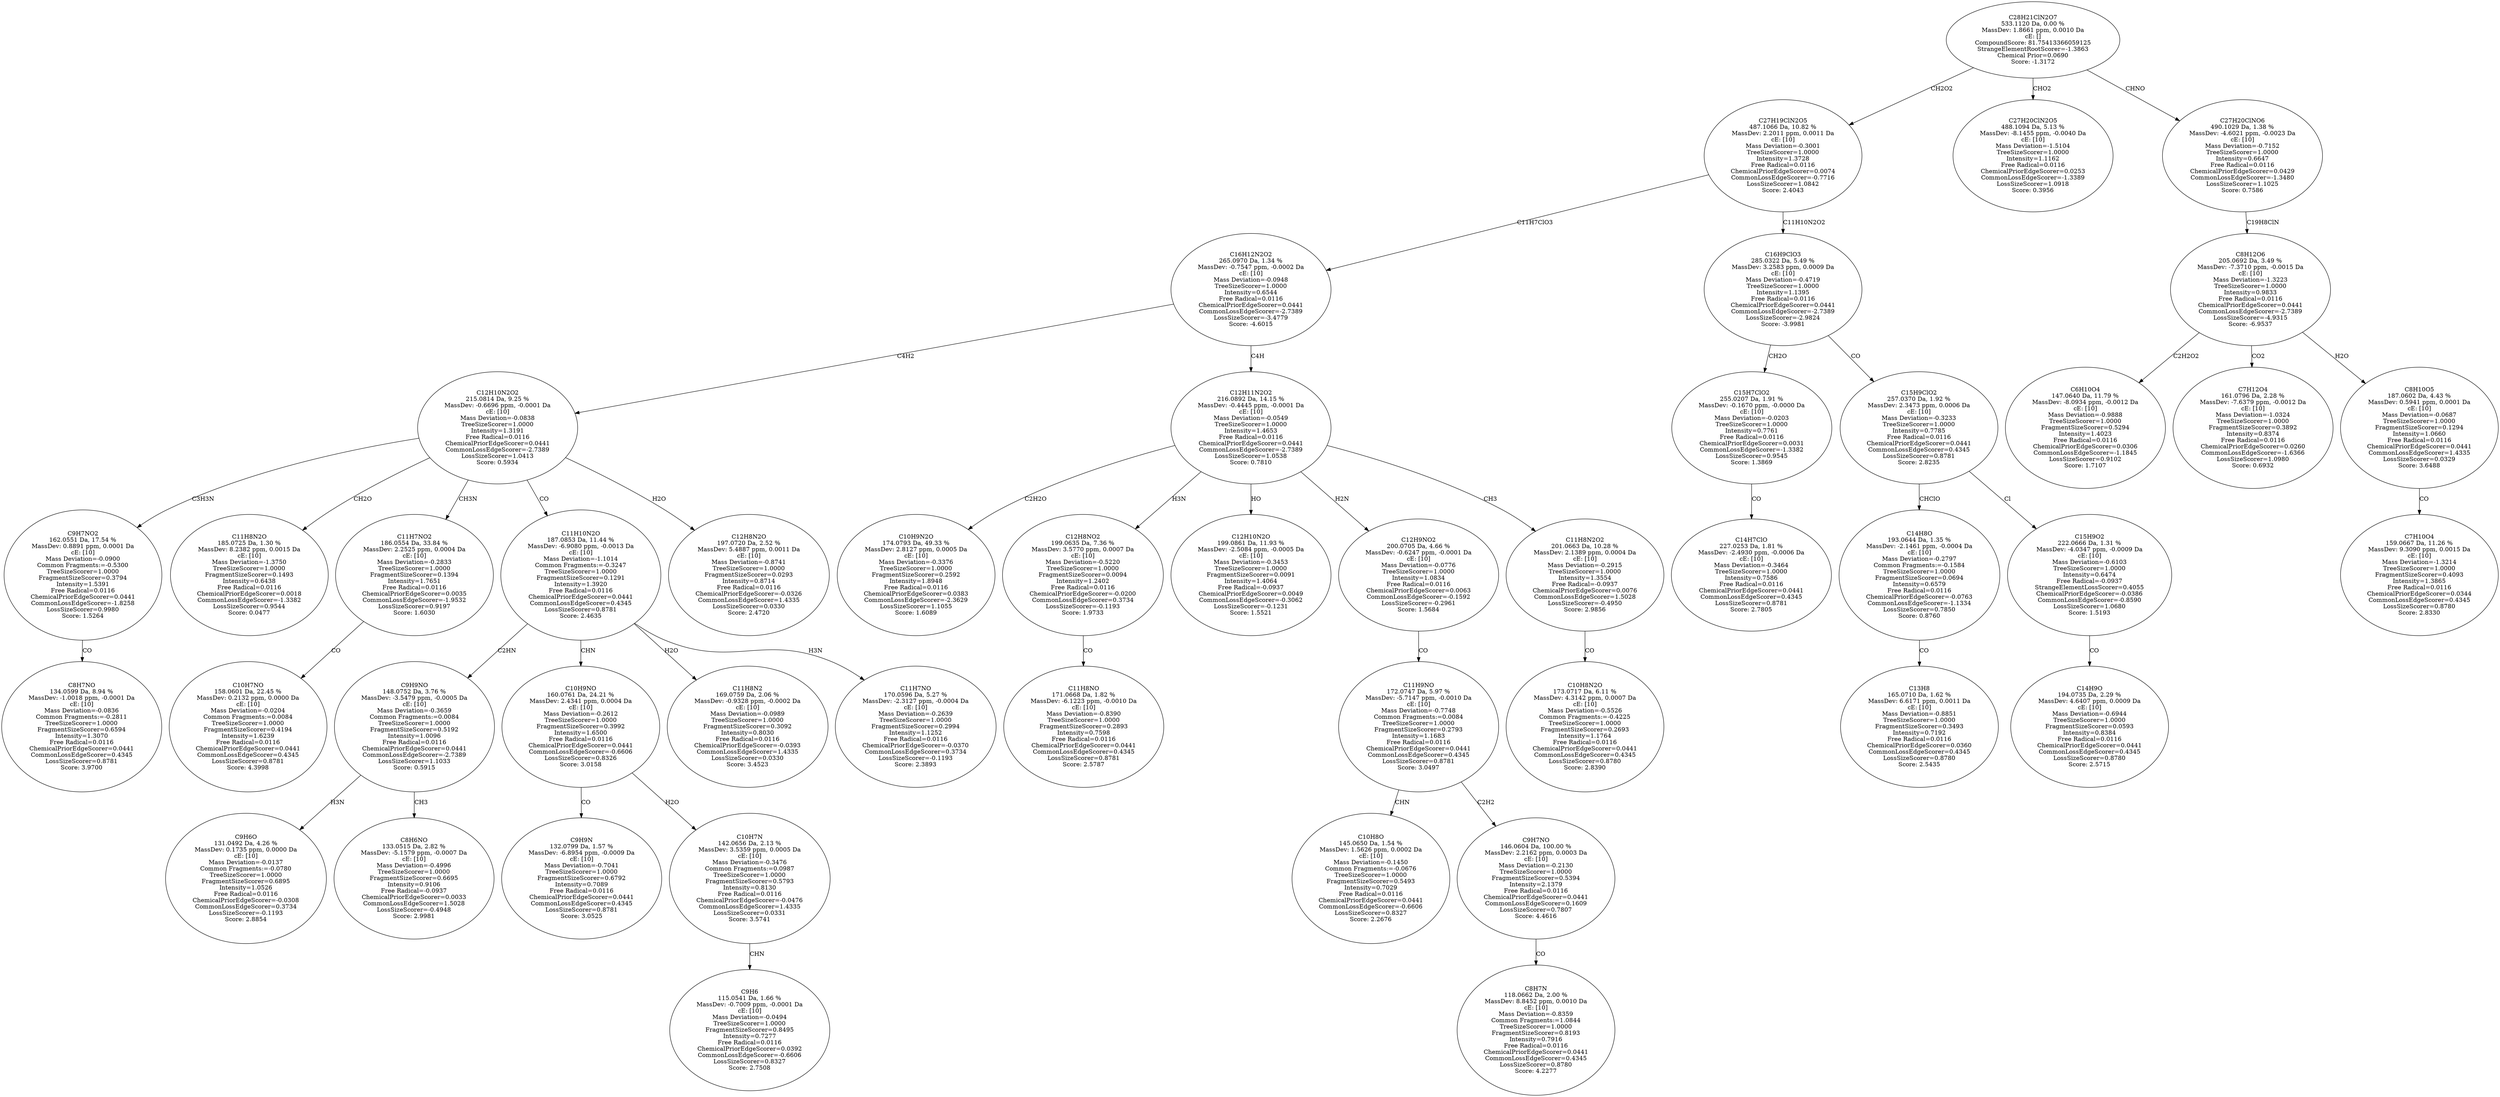 strict digraph {
v1 [label="C8H7NO\n134.0599 Da, 8.94 %\nMassDev: -1.0018 ppm, -0.0001 Da\ncE: [10]\nMass Deviation=-0.0836\nCommon Fragments:=-0.2811\nTreeSizeScorer=1.0000\nFragmentSizeScorer=0.6594\nIntensity=1.3070\nFree Radical=0.0116\nChemicalPriorEdgeScorer=0.0441\nCommonLossEdgeScorer=0.4345\nLossSizeScorer=0.8781\nScore: 3.9700"];
v2 [label="C9H7NO2\n162.0551 Da, 17.54 %\nMassDev: 0.8891 ppm, 0.0001 Da\ncE: [10]\nMass Deviation=-0.0900\nCommon Fragments:=-0.5300\nTreeSizeScorer=1.0000\nFragmentSizeScorer=0.3794\nIntensity=1.5391\nFree Radical=0.0116\nChemicalPriorEdgeScorer=0.0441\nCommonLossEdgeScorer=-1.8258\nLossSizeScorer=0.9980\nScore: 1.5264"];
v3 [label="C11H8N2O\n185.0725 Da, 1.30 %\nMassDev: 8.2382 ppm, 0.0015 Da\ncE: [10]\nMass Deviation=-1.3750\nTreeSizeScorer=1.0000\nFragmentSizeScorer=0.1493\nIntensity=0.6438\nFree Radical=0.0116\nChemicalPriorEdgeScorer=0.0018\nCommonLossEdgeScorer=-1.3382\nLossSizeScorer=0.9544\nScore: 0.0477"];
v4 [label="C10H7NO\n158.0601 Da, 22.45 %\nMassDev: 0.2132 ppm, 0.0000 Da\ncE: [10]\nMass Deviation=-0.0204\nCommon Fragments:=0.0084\nTreeSizeScorer=1.0000\nFragmentSizeScorer=0.4194\nIntensity=1.6239\nFree Radical=0.0116\nChemicalPriorEdgeScorer=0.0441\nCommonLossEdgeScorer=0.4345\nLossSizeScorer=0.8781\nScore: 4.3998"];
v5 [label="C11H7NO2\n186.0554 Da, 33.84 %\nMassDev: 2.2525 ppm, 0.0004 Da\ncE: [10]\nMass Deviation=-0.2833\nTreeSizeScorer=1.0000\nFragmentSizeScorer=0.1394\nIntensity=1.7651\nFree Radical=0.0116\nChemicalPriorEdgeScorer=0.0035\nCommonLossEdgeScorer=-1.9532\nLossSizeScorer=0.9197\nScore: 1.6030"];
v6 [label="C9H6O\n131.0492 Da, 4.26 %\nMassDev: 0.1735 ppm, 0.0000 Da\ncE: [10]\nMass Deviation=-0.0137\nCommon Fragments:=-0.0780\nTreeSizeScorer=1.0000\nFragmentSizeScorer=0.6895\nIntensity=1.0526\nFree Radical=0.0116\nChemicalPriorEdgeScorer=-0.0308\nCommonLossEdgeScorer=0.3734\nLossSizeScorer=-0.1193\nScore: 2.8854"];
v7 [label="C8H6NO\n133.0515 Da, 2.82 %\nMassDev: -5.1579 ppm, -0.0007 Da\ncE: [10]\nMass Deviation=-0.4996\nTreeSizeScorer=1.0000\nFragmentSizeScorer=0.6695\nIntensity=0.9106\nFree Radical=-0.0937\nChemicalPriorEdgeScorer=0.0033\nCommonLossEdgeScorer=1.5028\nLossSizeScorer=-0.4948\nScore: 2.9981"];
v8 [label="C9H9NO\n148.0752 Da, 3.76 %\nMassDev: -3.5479 ppm, -0.0005 Da\ncE: [10]\nMass Deviation=-0.3659\nCommon Fragments:=0.0084\nTreeSizeScorer=1.0000\nFragmentSizeScorer=0.5192\nIntensity=1.0096\nFree Radical=0.0116\nChemicalPriorEdgeScorer=0.0441\nCommonLossEdgeScorer=-2.7389\nLossSizeScorer=1.1033\nScore: 0.5915"];
v9 [label="C9H9N\n132.0799 Da, 1.57 %\nMassDev: -6.8954 ppm, -0.0009 Da\ncE: [10]\nMass Deviation=-0.7041\nTreeSizeScorer=1.0000\nFragmentSizeScorer=0.6792\nIntensity=0.7089\nFree Radical=0.0116\nChemicalPriorEdgeScorer=0.0441\nCommonLossEdgeScorer=0.4345\nLossSizeScorer=0.8781\nScore: 3.0525"];
v10 [label="C9H6\n115.0541 Da, 1.66 %\nMassDev: -0.7009 ppm, -0.0001 Da\ncE: [10]\nMass Deviation=-0.0494\nTreeSizeScorer=1.0000\nFragmentSizeScorer=0.8495\nIntensity=0.7277\nFree Radical=0.0116\nChemicalPriorEdgeScorer=0.0392\nCommonLossEdgeScorer=-0.6606\nLossSizeScorer=0.8327\nScore: 2.7508"];
v11 [label="C10H7N\n142.0656 Da, 2.13 %\nMassDev: 3.5359 ppm, 0.0005 Da\ncE: [10]\nMass Deviation=-0.3476\nCommon Fragments:=0.0987\nTreeSizeScorer=1.0000\nFragmentSizeScorer=0.5793\nIntensity=0.8130\nFree Radical=0.0116\nChemicalPriorEdgeScorer=-0.0476\nCommonLossEdgeScorer=1.4335\nLossSizeScorer=0.0331\nScore: 3.5741"];
v12 [label="C10H9NO\n160.0761 Da, 24.21 %\nMassDev: 2.4341 ppm, 0.0004 Da\ncE: [10]\nMass Deviation=-0.2612\nTreeSizeScorer=1.0000\nFragmentSizeScorer=0.3992\nIntensity=1.6500\nFree Radical=0.0116\nChemicalPriorEdgeScorer=0.0441\nCommonLossEdgeScorer=-0.6606\nLossSizeScorer=0.8326\nScore: 3.0158"];
v13 [label="C11H8N2\n169.0759 Da, 2.06 %\nMassDev: -0.9328 ppm, -0.0002 Da\ncE: [10]\nMass Deviation=-0.0989\nTreeSizeScorer=1.0000\nFragmentSizeScorer=0.3092\nIntensity=0.8030\nFree Radical=0.0116\nChemicalPriorEdgeScorer=-0.0393\nCommonLossEdgeScorer=1.4335\nLossSizeScorer=0.0330\nScore: 3.4523"];
v14 [label="C11H7NO\n170.0596 Da, 5.27 %\nMassDev: -2.3127 ppm, -0.0004 Da\ncE: [10]\nMass Deviation=-0.2639\nTreeSizeScorer=1.0000\nFragmentSizeScorer=0.2994\nIntensity=1.1252\nFree Radical=0.0116\nChemicalPriorEdgeScorer=-0.0370\nCommonLossEdgeScorer=0.3734\nLossSizeScorer=-0.1193\nScore: 2.3893"];
v15 [label="C11H10N2O\n187.0853 Da, 11.44 %\nMassDev: -6.9080 ppm, -0.0013 Da\ncE: [10]\nMass Deviation=-1.1014\nCommon Fragments:=-0.3247\nTreeSizeScorer=1.0000\nFragmentSizeScorer=0.1291\nIntensity=1.3920\nFree Radical=0.0116\nChemicalPriorEdgeScorer=0.0441\nCommonLossEdgeScorer=0.4345\nLossSizeScorer=0.8781\nScore: 2.4635"];
v16 [label="C12H8N2O\n197.0720 Da, 2.52 %\nMassDev: 5.4887 ppm, 0.0011 Da\ncE: [10]\nMass Deviation=-0.8741\nTreeSizeScorer=1.0000\nFragmentSizeScorer=0.0293\nIntensity=0.8714\nFree Radical=0.0116\nChemicalPriorEdgeScorer=-0.0326\nCommonLossEdgeScorer=1.4335\nLossSizeScorer=0.0330\nScore: 2.4720"];
v17 [label="C12H10N2O2\n215.0814 Da, 9.25 %\nMassDev: -0.6696 ppm, -0.0001 Da\ncE: [10]\nMass Deviation=-0.0838\nTreeSizeScorer=1.0000\nIntensity=1.3191\nFree Radical=0.0116\nChemicalPriorEdgeScorer=0.0441\nCommonLossEdgeScorer=-2.7389\nLossSizeScorer=1.0413\nScore: 0.5934"];
v18 [label="C10H9N2O\n174.0793 Da, 49.33 %\nMassDev: 2.8127 ppm, 0.0005 Da\ncE: [10]\nMass Deviation=-0.3376\nTreeSizeScorer=1.0000\nFragmentSizeScorer=0.2592\nIntensity=1.8948\nFree Radical=0.0116\nChemicalPriorEdgeScorer=0.0383\nCommonLossEdgeScorer=-2.3629\nLossSizeScorer=1.1055\nScore: 1.6089"];
v19 [label="C11H8NO\n171.0668 Da, 1.82 %\nMassDev: -6.1223 ppm, -0.0010 Da\ncE: [10]\nMass Deviation=-0.8390\nTreeSizeScorer=1.0000\nFragmentSizeScorer=0.2893\nIntensity=0.7598\nFree Radical=0.0116\nChemicalPriorEdgeScorer=0.0441\nCommonLossEdgeScorer=0.4345\nLossSizeScorer=0.8781\nScore: 2.5787"];
v20 [label="C12H8NO2\n199.0635 Da, 7.36 %\nMassDev: 3.5770 ppm, 0.0007 Da\ncE: [10]\nMass Deviation=-0.5220\nTreeSizeScorer=1.0000\nFragmentSizeScorer=0.0094\nIntensity=1.2402\nFree Radical=0.0116\nChemicalPriorEdgeScorer=-0.0200\nCommonLossEdgeScorer=0.3734\nLossSizeScorer=-0.1193\nScore: 1.9733"];
v21 [label="C12H10N2O\n199.0861 Da, 11.93 %\nMassDev: -2.5084 ppm, -0.0005 Da\ncE: [10]\nMass Deviation=-0.3453\nTreeSizeScorer=1.0000\nFragmentSizeScorer=0.0091\nIntensity=1.4064\nFree Radical=-0.0937\nChemicalPriorEdgeScorer=0.0049\nCommonLossEdgeScorer=-0.3062\nLossSizeScorer=-0.1231\nScore: 1.5521"];
v22 [label="C10H8O\n145.0650 Da, 1.54 %\nMassDev: 1.5626 ppm, 0.0002 Da\ncE: [10]\nMass Deviation=-0.1450\nCommon Fragments:=-0.0676\nTreeSizeScorer=1.0000\nFragmentSizeScorer=0.5493\nIntensity=0.7029\nFree Radical=0.0116\nChemicalPriorEdgeScorer=0.0441\nCommonLossEdgeScorer=-0.6606\nLossSizeScorer=0.8327\nScore: 2.2676"];
v23 [label="C8H7N\n118.0662 Da, 2.00 %\nMassDev: 8.8452 ppm, 0.0010 Da\ncE: [10]\nMass Deviation=-0.8359\nCommon Fragments:=1.0844\nTreeSizeScorer=1.0000\nFragmentSizeScorer=0.8193\nIntensity=0.7916\nFree Radical=0.0116\nChemicalPriorEdgeScorer=0.0441\nCommonLossEdgeScorer=0.4345\nLossSizeScorer=0.8780\nScore: 4.2277"];
v24 [label="C9H7NO\n146.0604 Da, 100.00 %\nMassDev: 2.2162 ppm, 0.0003 Da\ncE: [10]\nMass Deviation=-0.2130\nTreeSizeScorer=1.0000\nFragmentSizeScorer=0.5394\nIntensity=2.1379\nFree Radical=0.0116\nChemicalPriorEdgeScorer=0.0441\nCommonLossEdgeScorer=0.1609\nLossSizeScorer=0.7807\nScore: 4.4616"];
v25 [label="C11H9NO\n172.0747 Da, 5.97 %\nMassDev: -5.7147 ppm, -0.0010 Da\ncE: [10]\nMass Deviation=-0.7748\nCommon Fragments:=0.0084\nTreeSizeScorer=1.0000\nFragmentSizeScorer=0.2793\nIntensity=1.1683\nFree Radical=0.0116\nChemicalPriorEdgeScorer=0.0441\nCommonLossEdgeScorer=0.4345\nLossSizeScorer=0.8781\nScore: 3.0497"];
v26 [label="C12H9NO2\n200.0705 Da, 4.66 %\nMassDev: -0.6247 ppm, -0.0001 Da\ncE: [10]\nMass Deviation=-0.0776\nTreeSizeScorer=1.0000\nIntensity=1.0834\nFree Radical=0.0116\nChemicalPriorEdgeScorer=0.0063\nCommonLossEdgeScorer=-0.1592\nLossSizeScorer=-0.2961\nScore: 1.5684"];
v27 [label="C10H8N2O\n173.0717 Da, 6.11 %\nMassDev: 4.3142 ppm, 0.0007 Da\ncE: [10]\nMass Deviation=-0.5526\nCommon Fragments:=-0.4225\nTreeSizeScorer=1.0000\nFragmentSizeScorer=0.2693\nIntensity=1.1764\nFree Radical=0.0116\nChemicalPriorEdgeScorer=0.0441\nCommonLossEdgeScorer=0.4345\nLossSizeScorer=0.8780\nScore: 2.8390"];
v28 [label="C11H8N2O2\n201.0663 Da, 10.28 %\nMassDev: 2.1389 ppm, 0.0004 Da\ncE: [10]\nMass Deviation=-0.2915\nTreeSizeScorer=1.0000\nIntensity=1.3554\nFree Radical=-0.0937\nChemicalPriorEdgeScorer=0.0076\nCommonLossEdgeScorer=1.5028\nLossSizeScorer=-0.4950\nScore: 2.9856"];
v29 [label="C12H11N2O2\n216.0892 Da, 14.15 %\nMassDev: -0.4445 ppm, -0.0001 Da\ncE: [10]\nMass Deviation=-0.0549\nTreeSizeScorer=1.0000\nIntensity=1.4653\nFree Radical=0.0116\nChemicalPriorEdgeScorer=0.0441\nCommonLossEdgeScorer=-2.7389\nLossSizeScorer=1.0538\nScore: 0.7810"];
v30 [label="C16H12N2O2\n265.0970 Da, 1.34 %\nMassDev: -0.7547 ppm, -0.0002 Da\ncE: [10]\nMass Deviation=-0.0948\nTreeSizeScorer=1.0000\nIntensity=0.6544\nFree Radical=0.0116\nChemicalPriorEdgeScorer=0.0441\nCommonLossEdgeScorer=-2.7389\nLossSizeScorer=-3.4779\nScore: -4.6015"];
v31 [label="C14H7ClO\n227.0253 Da, 1.81 %\nMassDev: -2.4930 ppm, -0.0006 Da\ncE: [10]\nMass Deviation=-0.3464\nTreeSizeScorer=1.0000\nIntensity=0.7586\nFree Radical=0.0116\nChemicalPriorEdgeScorer=0.0441\nCommonLossEdgeScorer=0.4345\nLossSizeScorer=0.8781\nScore: 2.7805"];
v32 [label="C15H7ClO2\n255.0207 Da, 1.91 %\nMassDev: -0.1670 ppm, -0.0000 Da\ncE: [10]\nMass Deviation=-0.0203\nTreeSizeScorer=1.0000\nIntensity=0.7761\nFree Radical=0.0116\nChemicalPriorEdgeScorer=0.0031\nCommonLossEdgeScorer=-1.3382\nLossSizeScorer=0.9545\nScore: 1.3869"];
v33 [label="C13H8\n165.0710 Da, 1.62 %\nMassDev: 6.6171 ppm, 0.0011 Da\ncE: [10]\nMass Deviation=-0.8851\nTreeSizeScorer=1.0000\nFragmentSizeScorer=0.3493\nIntensity=0.7192\nFree Radical=0.0116\nChemicalPriorEdgeScorer=0.0360\nCommonLossEdgeScorer=0.4345\nLossSizeScorer=0.8780\nScore: 2.5435"];
v34 [label="C14H8O\n193.0644 Da, 1.35 %\nMassDev: -2.1461 ppm, -0.0004 Da\ncE: [10]\nMass Deviation=-0.2797\nCommon Fragments:=-0.1584\nTreeSizeScorer=1.0000\nFragmentSizeScorer=0.0694\nIntensity=0.6579\nFree Radical=0.0116\nChemicalPriorEdgeScorer=-0.0763\nCommonLossEdgeScorer=-1.1334\nLossSizeScorer=0.7850\nScore: 0.8760"];
v35 [label="C14H9O\n194.0735 Da, 2.29 %\nMassDev: 4.6407 ppm, 0.0009 Da\ncE: [10]\nMass Deviation=-0.6944\nTreeSizeScorer=1.0000\nFragmentSizeScorer=0.0593\nIntensity=0.8384\nFree Radical=0.0116\nChemicalPriorEdgeScorer=0.0441\nCommonLossEdgeScorer=0.4345\nLossSizeScorer=0.8780\nScore: 2.5715"];
v36 [label="C15H9O2\n222.0666 Da, 1.31 %\nMassDev: -4.0347 ppm, -0.0009 Da\ncE: [10]\nMass Deviation=-0.6103\nTreeSizeScorer=1.0000\nIntensity=0.6474\nFree Radical=-0.0937\nStrangeElementLossScorer=0.4055\nChemicalPriorEdgeScorer=-0.0386\nCommonLossEdgeScorer=-0.8590\nLossSizeScorer=1.0680\nScore: 1.5193"];
v37 [label="C15H9ClO2\n257.0370 Da, 1.92 %\nMassDev: 2.3473 ppm, 0.0006 Da\ncE: [10]\nMass Deviation=-0.3233\nTreeSizeScorer=1.0000\nIntensity=0.7785\nFree Radical=0.0116\nChemicalPriorEdgeScorer=0.0441\nCommonLossEdgeScorer=0.4345\nLossSizeScorer=0.8781\nScore: 2.8235"];
v38 [label="C16H9ClO3\n285.0322 Da, 5.49 %\nMassDev: 3.2583 ppm, 0.0009 Da\ncE: [10]\nMass Deviation=-0.4719\nTreeSizeScorer=1.0000\nIntensity=1.1395\nFree Radical=0.0116\nChemicalPriorEdgeScorer=0.0441\nCommonLossEdgeScorer=-2.7389\nLossSizeScorer=-2.9824\nScore: -3.9981"];
v39 [label="C27H19ClN2O5\n487.1066 Da, 10.82 %\nMassDev: 2.2011 ppm, 0.0011 Da\ncE: [10]\nMass Deviation=-0.3001\nTreeSizeScorer=1.0000\nIntensity=1.3728\nFree Radical=0.0116\nChemicalPriorEdgeScorer=0.0074\nCommonLossEdgeScorer=-0.7716\nLossSizeScorer=1.0842\nScore: 2.4043"];
v40 [label="C27H20ClN2O5\n488.1094 Da, 5.13 %\nMassDev: -8.1455 ppm, -0.0040 Da\ncE: [10]\nMass Deviation=-1.5104\nTreeSizeScorer=1.0000\nIntensity=1.1162\nFree Radical=0.0116\nChemicalPriorEdgeScorer=0.0253\nCommonLossEdgeScorer=-1.3389\nLossSizeScorer=1.0918\nScore: 0.3956"];
v41 [label="C6H10O4\n147.0640 Da, 11.79 %\nMassDev: -8.0934 ppm, -0.0012 Da\ncE: [10]\nMass Deviation=-0.9888\nTreeSizeScorer=1.0000\nFragmentSizeScorer=0.5294\nIntensity=1.4023\nFree Radical=0.0116\nChemicalPriorEdgeScorer=0.0306\nCommonLossEdgeScorer=-1.1845\nLossSizeScorer=0.9102\nScore: 1.7107"];
v42 [label="C7H12O4\n161.0796 Da, 2.28 %\nMassDev: -7.6379 ppm, -0.0012 Da\ncE: [10]\nMass Deviation=-1.0324\nTreeSizeScorer=1.0000\nFragmentSizeScorer=0.3892\nIntensity=0.8374\nFree Radical=0.0116\nChemicalPriorEdgeScorer=0.0260\nCommonLossEdgeScorer=-1.6366\nLossSizeScorer=1.0980\nScore: 0.6932"];
v43 [label="C7H10O4\n159.0667 Da, 11.26 %\nMassDev: 9.3090 ppm, 0.0015 Da\ncE: [10]\nMass Deviation=-1.3214\nTreeSizeScorer=1.0000\nFragmentSizeScorer=0.4093\nIntensity=1.3865\nFree Radical=0.0116\nChemicalPriorEdgeScorer=0.0344\nCommonLossEdgeScorer=0.4345\nLossSizeScorer=0.8780\nScore: 2.8330"];
v44 [label="C8H10O5\n187.0602 Da, 4.43 %\nMassDev: 0.5941 ppm, 0.0001 Da\ncE: [10]\nMass Deviation=-0.0687\nTreeSizeScorer=1.0000\nFragmentSizeScorer=0.1294\nIntensity=1.0660\nFree Radical=0.0116\nChemicalPriorEdgeScorer=0.0441\nCommonLossEdgeScorer=1.4335\nLossSizeScorer=0.0329\nScore: 3.6488"];
v45 [label="C8H12O6\n205.0692 Da, 3.49 %\nMassDev: -7.3710 ppm, -0.0015 Da\ncE: [10]\nMass Deviation=-1.3223\nTreeSizeScorer=1.0000\nIntensity=0.9833\nFree Radical=0.0116\nChemicalPriorEdgeScorer=0.0441\nCommonLossEdgeScorer=-2.7389\nLossSizeScorer=-4.9315\nScore: -6.9537"];
v46 [label="C27H20ClNO6\n490.1029 Da, 1.38 %\nMassDev: -4.6021 ppm, -0.0023 Da\ncE: [10]\nMass Deviation=-0.7152\nTreeSizeScorer=1.0000\nIntensity=0.6647\nFree Radical=0.0116\nChemicalPriorEdgeScorer=0.0429\nCommonLossEdgeScorer=-1.3480\nLossSizeScorer=1.1025\nScore: 0.7586"];
v47 [label="C28H21ClN2O7\n533.1120 Da, 0.00 %\nMassDev: 1.8661 ppm, 0.0010 Da\ncE: []\nCompoundScore: 81.75413366059125\nStrangeElementRootScorer=-1.3863\nChemical Prior=0.0690\nScore: -1.3172"];
v2 -> v1 [label="CO"];
v17 -> v2 [label="C3H3N"];
v17 -> v3 [label="CH2O"];
v5 -> v4 [label="CO"];
v17 -> v5 [label="CH3N"];
v8 -> v6 [label="H3N"];
v8 -> v7 [label="CH3"];
v15 -> v8 [label="C2HN"];
v12 -> v9 [label="CO"];
v11 -> v10 [label="CHN"];
v12 -> v11 [label="H2O"];
v15 -> v12 [label="CHN"];
v15 -> v13 [label="H2O"];
v15 -> v14 [label="H3N"];
v17 -> v15 [label="CO"];
v17 -> v16 [label="H2O"];
v30 -> v17 [label="C4H2"];
v29 -> v18 [label="C2H2O"];
v20 -> v19 [label="CO"];
v29 -> v20 [label="H3N"];
v29 -> v21 [label="HO"];
v25 -> v22 [label="CHN"];
v24 -> v23 [label="CO"];
v25 -> v24 [label="C2H2"];
v26 -> v25 [label="CO"];
v29 -> v26 [label="H2N"];
v28 -> v27 [label="CO"];
v29 -> v28 [label="CH3"];
v30 -> v29 [label="C4H"];
v39 -> v30 [label="C11H7ClO3"];
v32 -> v31 [label="CO"];
v38 -> v32 [label="CH2O"];
v34 -> v33 [label="CO"];
v37 -> v34 [label="CHClO"];
v36 -> v35 [label="CO"];
v37 -> v36 [label="Cl"];
v38 -> v37 [label="CO"];
v39 -> v38 [label="C11H10N2O2"];
v47 -> v39 [label="CH2O2"];
v47 -> v40 [label="CHO2"];
v45 -> v41 [label="C2H2O2"];
v45 -> v42 [label="CO2"];
v44 -> v43 [label="CO"];
v45 -> v44 [label="H2O"];
v46 -> v45 [label="C19H8ClN"];
v47 -> v46 [label="CHNO"];
}